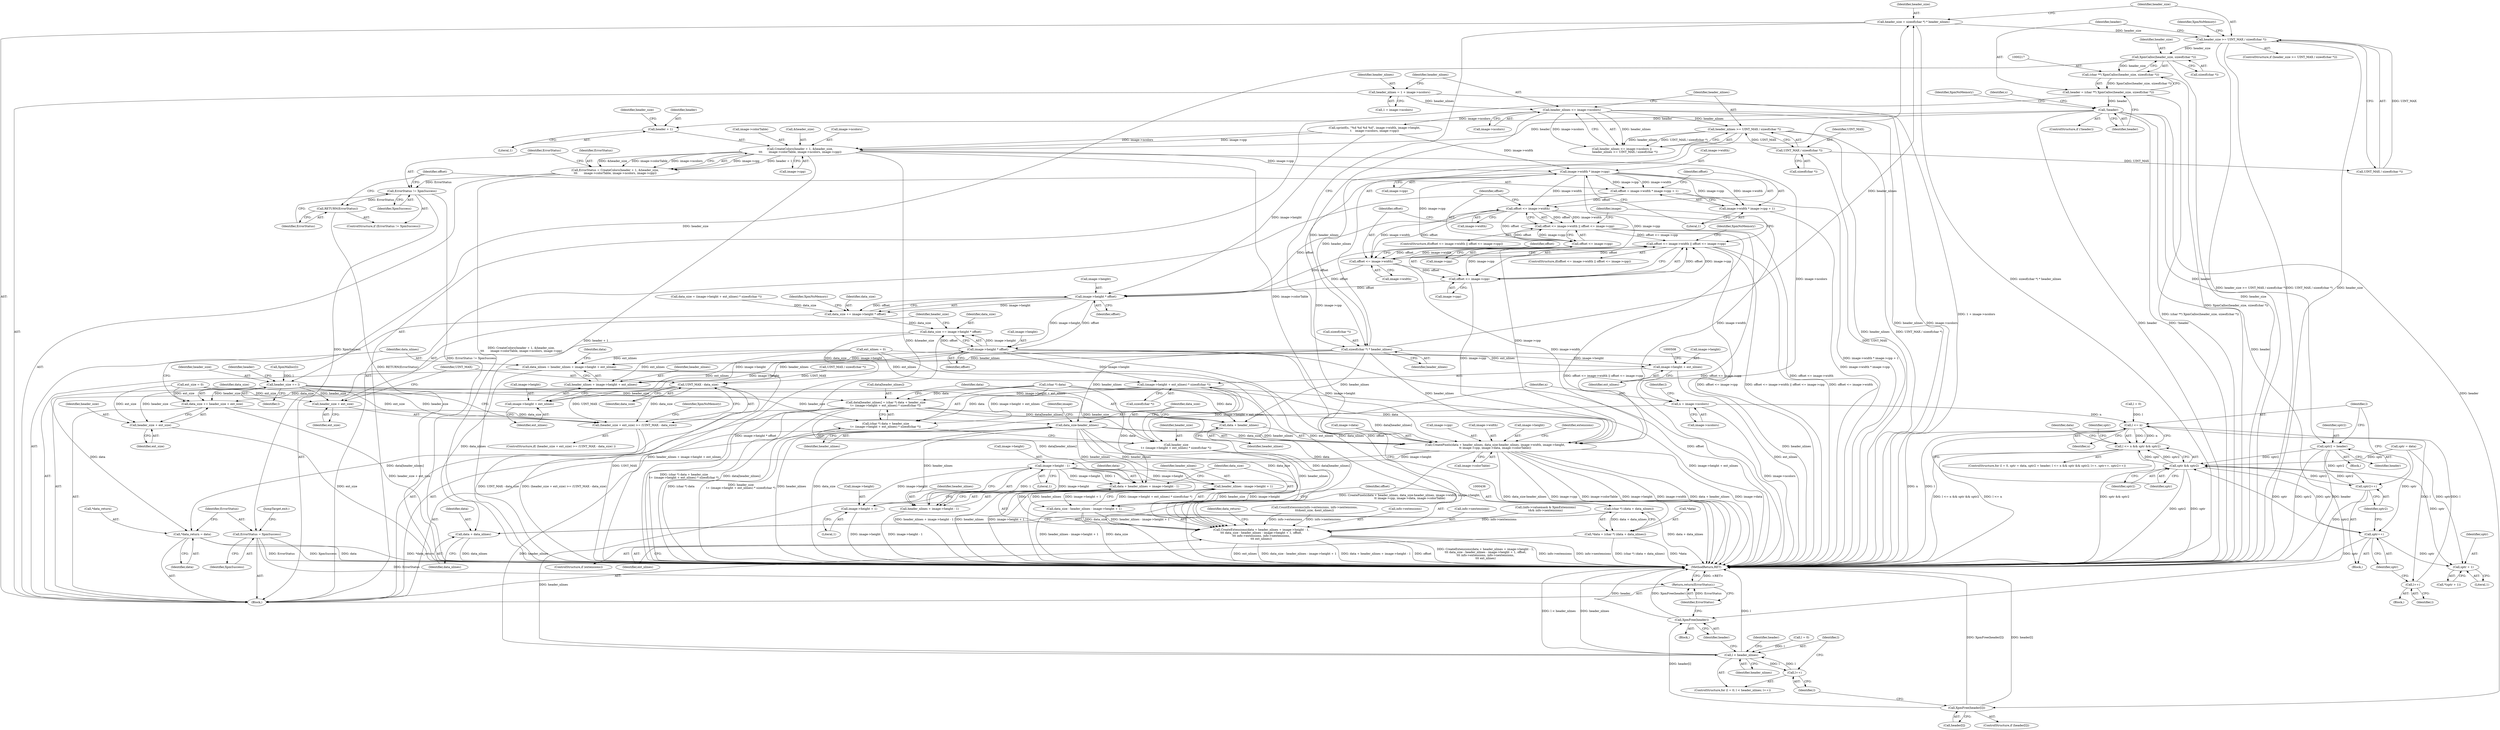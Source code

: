 digraph "0_libXpm_d1167418f0fd02a27f617ec5afd6db053afbe185@API" {
"1000199" [label="(Call,header_size = sizeof(char *) * header_nlines)"];
"1000201" [label="(Call,sizeof(char *) * header_nlines)"];
"1000186" [label="(Call,header_nlines <= image->ncolors)"];
"1000177" [label="(Call,header_nlines = 1 + image->ncolors)"];
"1000191" [label="(Call,header_nlines >= UINT_MAX / sizeof(char *))"];
"1000193" [label="(Call,UINT_MAX / sizeof(char *))"];
"1000206" [label="(Call,header_size >= UINT_MAX / sizeof(char *))"];
"1000218" [label="(Call,XpmCalloc(header_size, sizeof(char *)))"];
"1000216" [label="(Call,(char **) XpmCalloc(header_size, sizeof(char *)))"];
"1000214" [label="(Call,header = (char **) XpmCalloc(header_size, sizeof(char *)))"];
"1000223" [label="(Call,!header)"];
"1000309" [label="(Call,CreateColors(header + 1, &header_size,\n\t\t\t       image->colorTable, image->ncolors, image->cpp))"];
"1000307" [label="(Call,ErrorStatus = CreateColors(header + 1, &header_size,\n\t\t\t       image->colorTable, image->ncolors, image->cpp))"];
"1000325" [label="(Call,ErrorStatus != XpmSuccess)"];
"1000328" [label="(Call,RETURN(ErrorStatus))"];
"1000564" [label="(Call,ErrorStatus = XpmSuccess)"];
"1000590" [label="(Return,return(ErrorStatus);)"];
"1000333" [label="(Call,image->width * image->cpp)"];
"1000330" [label="(Call,offset = image->width * image->cpp + 1)"];
"1000343" [label="(Call,offset <= image->width)"];
"1000342" [label="(Call,offset <= image->width || offset <= image->cpp)"];
"1000354" [label="(Call,offset <= image->width || offset <= image->cpp)"];
"1000348" [label="(Call,offset <= image->cpp)"];
"1000355" [label="(Call,offset <= image->width)"];
"1000360" [label="(Call,offset <= image->cpp)"];
"1000394" [label="(Call,image->height * offset)"];
"1000392" [label="(Call,data_size += image->height * offset)"];
"1000401" [label="(Call,data_size += image->height * offset)"];
"1000413" [label="(Call,UINT_MAX - data_size)"];
"1000409" [label="(Call,(header_size + ext_size) >= (UINT_MAX - data_size))"];
"1000418" [label="(Call,data_size += header_size + ext_size)"];
"1000513" [label="(Call,data_size-header_nlines)"];
"1000509" [label="(Call,CreatePixels(data + header_nlines, data_size-header_nlines, image->width, image->height,\n\t\t image->cpp, image->data, image->colorTable))"];
"1000538" [label="(Call,image->height - 1)"];
"1000533" [label="(Call,CreateExtensions(data + header_nlines + image->height - 1,\n\t\t\t data_size - header_nlines - image->height + 1, offset,\n\t\t\t info->extensions, info->nextensions,\n\t\t\t ext_nlines))"];
"1000534" [label="(Call,data + header_nlines + image->height - 1)"];
"1000536" [label="(Call,header_nlines + image->height - 1)"];
"1000545" [label="(Call,header_nlines - image->height + 1)"];
"1000543" [label="(Call,data_size - header_nlines - image->height + 1)"];
"1000575" [label="(Call,l < header_nlines)"];
"1000578" [label="(Call,l++)"];
"1000547" [label="(Call,image->height + 1)"];
"1000403" [label="(Call,image->height * offset)"];
"1000423" [label="(Call,data_nlines = header_nlines + image->height + ext_nlines)"];
"1000435" [label="(Call,(char *) (data + data_nlines))"];
"1000432" [label="(Call,*data = (char *) (data + data_nlines))"];
"1000437" [label="(Call,data + data_nlines)"];
"1000425" [label="(Call,header_nlines + image->height + ext_nlines)"];
"1000427" [label="(Call,image->height + ext_nlines)"];
"1000501" [label="(Call,(image->height + ext_nlines) * sizeof(char *))"];
"1000491" [label="(Call,data[header_nlines] = (char *) data + header_size\n\t+ (image->height + ext_nlines) * sizeof(char *))"];
"1000510" [label="(Call,data + header_nlines)"];
"1000560" [label="(Call,*data_return = data)"];
"1000495" [label="(Call,(char *) data + header_size\n\t+ (image->height + ext_nlines) * sizeof(char *))"];
"1000499" [label="(Call,header_size\n\t+ (image->height + ext_nlines) * sizeof(char *))"];
"1000502" [label="(Call,image->height + ext_nlines)"];
"1000332" [label="(Call,image->width * image->cpp + 1)"];
"1000440" [label="(Call,n = image->ncolors)"];
"1000458" [label="(Call,l <= n)"];
"1000457" [label="(Call,l <= n && sptr && sptr2)"];
"1000465" [label="(Call,l++)"];
"1000310" [label="(Call,header + 1)"];
"1000454" [label="(Call,sptr2 = header)"];
"1000461" [label="(Call,sptr && sptr2)"];
"1000468" [label="(Call,sptr++)"];
"1000480" [label="(Call,sptr + 1)"];
"1000470" [label="(Call,sptr2++)"];
"1000584" [label="(Call,XpmFree(header[l]))"];
"1000588" [label="(Call,XpmFree(header))"];
"1000300" [label="(Call,header_size += l)"];
"1000410" [label="(Call,header_size + ext_size)"];
"1000420" [label="(Call,header_size + ext_size)"];
"1000177" [label="(Call,header_nlines = 1 + image->ncolors)"];
"1000585" [label="(Call,header[l])"];
"1000355" [label="(Call,offset <= image->width)"];
"1000482" [label="(Literal,1)"];
"1000435" [label="(Call,(char *) (data + data_nlines))"];
"1000321" [label="(Call,image->cpp)"];
"1000200" [label="(Identifier,header_size)"];
"1000222" [label="(ControlStructure,if (!header))"];
"1000332" [label="(Call,image->width * image->cpp + 1)"];
"1000500" [label="(Identifier,header_size)"];
"1000314" [label="(Identifier,header_size)"];
"1000432" [label="(Call,*data = (char *) (data + data_nlines))"];
"1000481" [label="(Identifier,sptr)"];
"1000207" [label="(Identifier,header_size)"];
"1000495" [label="(Call,(char *) data + header_size\n\t+ (image->height + ext_nlines) * sizeof(char *))"];
"1000442" [label="(Call,image->ncolors)"];
"1000547" [label="(Call,image->height + 1)"];
"1000348" [label="(Call,offset <= image->cpp)"];
"1000344" [label="(Identifier,offset)"];
"1000544" [label="(Identifier,data_size)"];
"1000404" [label="(Call,image->height)"];
"1000491" [label="(Call,data[header_nlines] = (char *) data + header_size\n\t+ (image->height + ext_nlines) * sizeof(char *))"];
"1000543" [label="(Call,data_size - header_nlines - image->height + 1)"];
"1000433" [label="(Call,*data)"];
"1000545" [label="(Call,header_nlines - image->height + 1)"];
"1000331" [label="(Identifier,offset)"];
"1000507" [label="(Call,sizeof(char *))"];
"1000499" [label="(Call,header_size\n\t+ (image->height + ext_nlines) * sizeof(char *))"];
"1000463" [label="(Identifier,sptr2)"];
"1000178" [label="(Identifier,header_nlines)"];
"1000413" [label="(Call,UINT_MAX - data_size)"];
"1000199" [label="(Call,header_size = sizeof(char *) * header_nlines)"];
"1000522" [label="(Call,image->cpp)"];
"1000580" [label="(ControlStructure,if (header[l]))"];
"1000137" [label="(Call,ext_size = 0)"];
"1000567" [label="(JumpTarget,exit:)"];
"1000516" [label="(Call,image->width)"];
"1000188" [label="(Call,image->ncolors)"];
"1000455" [label="(Identifier,sptr2)"];
"1000410" [label="(Call,header_size + ext_size)"];
"1000305" [label="(Identifier,header)"];
"1000228" [label="(Identifier,s)"];
"1000309" [label="(Call,CreateColors(header + 1, &header_size,\n\t\t\t       image->colorTable, image->ncolors, image->cpp))"];
"1000337" [label="(Call,image->cpp)"];
"1000422" [label="(Identifier,ext_size)"];
"1000356" [label="(Identifier,offset)"];
"1000333" [label="(Call,image->width * image->cpp)"];
"1000371" [label="(Identifier,image)"];
"1000424" [label="(Identifier,data_nlines)"];
"1000561" [label="(Call,*data_return)"];
"1000311" [label="(Identifier,header)"];
"1000343" [label="(Call,offset <= image->width)"];
"1000292" [label="(Call,XpmMalloc(l))"];
"1000219" [label="(Identifier,header_size)"];
"1000328" [label="(Call,RETURN(ErrorStatus))"];
"1000445" [label="(ControlStructure,for (l = 0, sptr = data, sptr2 = header; l <= n && sptr && sptr2; l++, sptr++, sptr2++))"];
"1000394" [label="(Call,image->height * offset)"];
"1000465" [label="(Call,l++)"];
"1000230" [label="(Call,sprintf(s, \"%d %d %d %d\", image->width, image->height,\n\t    image->ncolors, image->cpp))"];
"1000589" [label="(Identifier,header)"];
"1000450" [label="(Block,)"];
"1000310" [label="(Call,header + 1)"];
"1000195" [label="(Call,sizeof(char *))"];
"1000403" [label="(Call,image->height * offset)"];
"1000536" [label="(Call,header_nlines + image->height - 1)"];
"1000179" [label="(Call,1 + image->ncolors)"];
"1000329" [label="(Identifier,ErrorStatus)"];
"1000393" [label="(Identifier,data_size)"];
"1000501" [label="(Call,(image->height + ext_nlines) * sizeof(char *))"];
"1000560" [label="(Call,*data_return = data)"];
"1000325" [label="(Call,ErrorStatus != XpmSuccess)"];
"1000398" [label="(Identifier,offset)"];
"1000205" [label="(ControlStructure,if (header_size >= UINT_MAX / sizeof(char *)))"];
"1000451" [label="(Call,sptr = data)"];
"1000407" [label="(Identifier,offset)"];
"1000419" [label="(Identifier,data_size)"];
"1000313" [label="(Call,&header_size)"];
"1000519" [label="(Call,image->height)"];
"1000434" [label="(Identifier,data)"];
"1000509" [label="(Call,CreatePixels(data + header_nlines, data_size-header_nlines, image->width, image->height,\n\t\t image->cpp, image->data, image->colorTable))"];
"1000466" [label="(Identifier,l)"];
"1000479" [label="(Call,*(sptr + 1))"];
"1000470" [label="(Call,sptr2++)"];
"1000226" [label="(Identifier,XpmNoMemory)"];
"1000551" [label="(Literal,1)"];
"1000440" [label="(Call,n = image->ncolors)"];
"1000459" [label="(Identifier,l)"];
"1000462" [label="(Identifier,sptr)"];
"1000334" [label="(Call,image->width)"];
"1000469" [label="(Identifier,sptr)"];
"1000202" [label="(Call,sizeof(char *))"];
"1000533" [label="(Call,CreateExtensions(data + header_nlines + image->height - 1,\n\t\t\t data_size - header_nlines - image->height + 1, offset,\n\t\t\t info->extensions, info->nextensions,\n\t\t\t ext_nlines))"];
"1000538" [label="(Call,image->height - 1)"];
"1000302" [label="(Identifier,l)"];
"1000438" [label="(Identifier,data)"];
"1000308" [label="(Identifier,ErrorStatus)"];
"1000216" [label="(Call,(char **) XpmCalloc(header_size, sizeof(char *)))"];
"1000590" [label="(Return,return(ErrorStatus);)"];
"1000475" [label="(Identifier,sptr)"];
"1000576" [label="(Identifier,l)"];
"1000141" [label="(Call,ext_nlines = 0)"];
"1000117" [label="(Block,)"];
"1000535" [label="(Identifier,data)"];
"1000582" [label="(Identifier,header)"];
"1000460" [label="(Identifier,n)"];
"1000532" [label="(Identifier,extensions)"];
"1000191" [label="(Call,header_nlines >= UINT_MAX / sizeof(char *))"];
"1000392" [label="(Call,data_size += image->height * offset)"];
"1000301" [label="(Identifier,header_size)"];
"1000441" [label="(Identifier,n)"];
"1000345" [label="(Call,image->width)"];
"1000380" [label="(Call,data_size = (image->height + ext_nlines) * sizeof(char *))"];
"1000395" [label="(Call,image->height)"];
"1000575" [label="(Call,l < header_nlines)"];
"1000307" [label="(Call,ErrorStatus = CreateColors(header + 1, &header_size,\n\t\t\t       image->colorTable, image->ncolors, image->cpp))"];
"1000318" [label="(Call,image->ncolors)"];
"1000414" [label="(Identifier,UINT_MAX)"];
"1000324" [label="(ControlStructure,if (ErrorStatus != XpmSuccess))"];
"1000563" [label="(Identifier,data)"];
"1000192" [label="(Identifier,header_nlines)"];
"1000493" [label="(Identifier,data)"];
"1000457" [label="(Call,l <= n && sptr && sptr2)"];
"1000542" [label="(Literal,1)"];
"1000588" [label="(Call,XpmFree(header))"];
"1000565" [label="(Identifier,ErrorStatus)"];
"1000458" [label="(Call,l <= n)"];
"1000213" [label="(Identifier,XpmNoMemory)"];
"1000456" [label="(Identifier,header)"];
"1000480" [label="(Call,sptr + 1)"];
"1000546" [label="(Identifier,header_nlines)"];
"1000426" [label="(Identifier,header_nlines)"];
"1000208" [label="(Call,UINT_MAX / sizeof(char *))"];
"1000418" [label="(Call,data_size += header_size + ext_size)"];
"1000186" [label="(Call,header_nlines <= image->ncolors)"];
"1000315" [label="(Call,image->colorTable)"];
"1000193" [label="(Call,UINT_MAX / sizeof(char *))"];
"1000362" [label="(Call,image->cpp)"];
"1000330" [label="(Call,offset = image->width * image->cpp + 1)"];
"1000400" [label="(Identifier,XpmNoMemory)"];
"1000566" [label="(Identifier,XpmSuccess)"];
"1000366" [label="(Identifier,XpmNoMemory)"];
"1000215" [label="(Identifier,header)"];
"1000512" [label="(Identifier,header_nlines)"];
"1000411" [label="(Identifier,header_size)"];
"1000326" [label="(Identifier,ErrorStatus)"];
"1000454" [label="(Call,sptr2 = header)"];
"1000537" [label="(Identifier,header_nlines)"];
"1000492" [label="(Call,data[header_nlines])"];
"1000511" [label="(Identifier,data)"];
"1000412" [label="(Identifier,ext_size)"];
"1000548" [label="(Call,image->height)"];
"1000185" [label="(Call,header_nlines <= image->ncolors ||\n       header_nlines >= UINT_MAX / sizeof(char *))"];
"1000539" [label="(Call,image->height)"];
"1000423" [label="(Call,data_nlines = header_nlines + image->height + ext_nlines)"];
"1000360" [label="(Call,offset <= image->cpp)"];
"1000417" [label="(Identifier,XpmNoMemory)"];
"1000420" [label="(Call,header_size + ext_size)"];
"1000556" [label="(Call,info->nextensions)"];
"1000341" [label="(ControlStructure,if(offset <= image->width || offset <= image->cpp))"];
"1000204" [label="(Identifier,header_nlines)"];
"1000220" [label="(Call,sizeof(char *))"];
"1000350" [label="(Call,image->cpp)"];
"1000201" [label="(Call,sizeof(char *) * header_nlines)"];
"1000155" [label="(Call,(info->valuemask & XpmExtensions)\n\t&& info->nextensions)"];
"1000431" [label="(Identifier,ext_nlines)"];
"1000572" [label="(Call,l = 0)"];
"1000349" [label="(Identifier,offset)"];
"1000300" [label="(Call,header_size += l)"];
"1000531" [label="(ControlStructure,if (extensions))"];
"1000428" [label="(Call,image->height)"];
"1000401" [label="(Call,data_size += image->height * offset)"];
"1000591" [label="(Identifier,ErrorStatus)"];
"1000357" [label="(Call,image->width)"];
"1000592" [label="(MethodReturn,RET)"];
"1000223" [label="(Call,!header)"];
"1000525" [label="(Call,image->data)"];
"1000559" [label="(Identifier,ext_nlines)"];
"1000513" [label="(Call,data_size-header_nlines)"];
"1000415" [label="(Identifier,data_size)"];
"1000194" [label="(Identifier,UINT_MAX)"];
"1000562" [label="(Identifier,data_return)"];
"1000218" [label="(Call,XpmCalloc(header_size, sizeof(char *)))"];
"1000214" [label="(Call,header = (char **) XpmCalloc(header_size, sizeof(char *)))"];
"1000166" [label="(Call,CountExtensions(info->extensions, info->nextensions,\n\t\t\t&ext_size, &ext_nlines))"];
"1000437" [label="(Call,data + data_nlines)"];
"1000448" [label="(Identifier,l)"];
"1000570" [label="(Block,)"];
"1000327" [label="(Identifier,XpmSuccess)"];
"1000206" [label="(Call,header_size >= UINT_MAX / sizeof(char *))"];
"1000553" [label="(Call,info->extensions)"];
"1000187" [label="(Identifier,header_nlines)"];
"1000571" [label="(ControlStructure,for (l = 0; l < header_nlines; l++))"];
"1000496" [label="(Call,(char *) data)"];
"1000464" [label="(Block,)"];
"1000471" [label="(Identifier,sptr2)"];
"1000514" [label="(Identifier,data_size)"];
"1000502" [label="(Call,image->height + ext_nlines)"];
"1000361" [label="(Identifier,offset)"];
"1000564" [label="(Call,ErrorStatus = XpmSuccess)"];
"1000408" [label="(ControlStructure,if( (header_size + ext_size) >= (UINT_MAX - data_size) ))"];
"1000517" [label="(Identifier,image)"];
"1000224" [label="(Identifier,header)"];
"1000354" [label="(Call,offset <= image->width || offset <= image->cpp)"];
"1000579" [label="(Identifier,l)"];
"1000427" [label="(Call,image->height + ext_nlines)"];
"1000425" [label="(Call,header_nlines + image->height + ext_nlines)"];
"1000447" [label="(Call,l = 0)"];
"1000342" [label="(Call,offset <= image->width || offset <= image->cpp)"];
"1000461" [label="(Call,sptr && sptr2)"];
"1000468" [label="(Call,sptr++)"];
"1000584" [label="(Call,XpmFree(header[l]))"];
"1000374" [label="(Call,UINT_MAX / sizeof(char *))"];
"1000503" [label="(Call,image->height)"];
"1000506" [label="(Identifier,ext_nlines)"];
"1000510" [label="(Call,data + header_nlines)"];
"1000312" [label="(Literal,1)"];
"1000467" [label="(Block,)"];
"1000340" [label="(Literal,1)"];
"1000402" [label="(Identifier,data_size)"];
"1000552" [label="(Identifier,offset)"];
"1000439" [label="(Identifier,data_nlines)"];
"1000353" [label="(ControlStructure,if(offset <= image->width || offset <= image->cpp))"];
"1000515" [label="(Identifier,header_nlines)"];
"1000578" [label="(Call,l++)"];
"1000409" [label="(Call,(header_size + ext_size) >= (UINT_MAX - data_size))"];
"1000528" [label="(Call,image->colorTable)"];
"1000421" [label="(Identifier,header_size)"];
"1000534" [label="(Call,data + header_nlines + image->height - 1)"];
"1000577" [label="(Identifier,header_nlines)"];
"1000199" -> "1000117"  [label="AST: "];
"1000199" -> "1000201"  [label="CFG: "];
"1000200" -> "1000199"  [label="AST: "];
"1000201" -> "1000199"  [label="AST: "];
"1000207" -> "1000199"  [label="CFG: "];
"1000199" -> "1000592"  [label="DDG: sizeof(char *) * header_nlines"];
"1000201" -> "1000199"  [label="DDG: header_nlines"];
"1000199" -> "1000206"  [label="DDG: header_size"];
"1000201" -> "1000204"  [label="CFG: "];
"1000202" -> "1000201"  [label="AST: "];
"1000204" -> "1000201"  [label="AST: "];
"1000201" -> "1000592"  [label="DDG: header_nlines"];
"1000186" -> "1000201"  [label="DDG: header_nlines"];
"1000191" -> "1000201"  [label="DDG: header_nlines"];
"1000201" -> "1000423"  [label="DDG: header_nlines"];
"1000201" -> "1000425"  [label="DDG: header_nlines"];
"1000201" -> "1000509"  [label="DDG: header_nlines"];
"1000201" -> "1000510"  [label="DDG: header_nlines"];
"1000201" -> "1000513"  [label="DDG: header_nlines"];
"1000186" -> "1000185"  [label="AST: "];
"1000186" -> "1000188"  [label="CFG: "];
"1000187" -> "1000186"  [label="AST: "];
"1000188" -> "1000186"  [label="AST: "];
"1000192" -> "1000186"  [label="CFG: "];
"1000185" -> "1000186"  [label="CFG: "];
"1000186" -> "1000592"  [label="DDG: image->ncolors"];
"1000186" -> "1000592"  [label="DDG: header_nlines"];
"1000186" -> "1000185"  [label="DDG: header_nlines"];
"1000186" -> "1000185"  [label="DDG: image->ncolors"];
"1000177" -> "1000186"  [label="DDG: header_nlines"];
"1000186" -> "1000191"  [label="DDG: header_nlines"];
"1000186" -> "1000230"  [label="DDG: image->ncolors"];
"1000177" -> "1000117"  [label="AST: "];
"1000177" -> "1000179"  [label="CFG: "];
"1000178" -> "1000177"  [label="AST: "];
"1000179" -> "1000177"  [label="AST: "];
"1000187" -> "1000177"  [label="CFG: "];
"1000177" -> "1000592"  [label="DDG: 1 + image->ncolors"];
"1000191" -> "1000185"  [label="AST: "];
"1000191" -> "1000193"  [label="CFG: "];
"1000192" -> "1000191"  [label="AST: "];
"1000193" -> "1000191"  [label="AST: "];
"1000185" -> "1000191"  [label="CFG: "];
"1000191" -> "1000592"  [label="DDG: UINT_MAX / sizeof(char *)"];
"1000191" -> "1000592"  [label="DDG: header_nlines"];
"1000191" -> "1000185"  [label="DDG: header_nlines"];
"1000191" -> "1000185"  [label="DDG: UINT_MAX / sizeof(char *)"];
"1000193" -> "1000191"  [label="DDG: UINT_MAX"];
"1000193" -> "1000195"  [label="CFG: "];
"1000194" -> "1000193"  [label="AST: "];
"1000195" -> "1000193"  [label="AST: "];
"1000193" -> "1000592"  [label="DDG: UINT_MAX"];
"1000193" -> "1000208"  [label="DDG: UINT_MAX"];
"1000206" -> "1000205"  [label="AST: "];
"1000206" -> "1000208"  [label="CFG: "];
"1000207" -> "1000206"  [label="AST: "];
"1000208" -> "1000206"  [label="AST: "];
"1000213" -> "1000206"  [label="CFG: "];
"1000215" -> "1000206"  [label="CFG: "];
"1000206" -> "1000592"  [label="DDG: header_size >= UINT_MAX / sizeof(char *)"];
"1000206" -> "1000592"  [label="DDG: UINT_MAX / sizeof(char *)"];
"1000206" -> "1000592"  [label="DDG: header_size"];
"1000208" -> "1000206"  [label="DDG: UINT_MAX"];
"1000206" -> "1000218"  [label="DDG: header_size"];
"1000218" -> "1000216"  [label="AST: "];
"1000218" -> "1000220"  [label="CFG: "];
"1000219" -> "1000218"  [label="AST: "];
"1000220" -> "1000218"  [label="AST: "];
"1000216" -> "1000218"  [label="CFG: "];
"1000218" -> "1000592"  [label="DDG: header_size"];
"1000218" -> "1000216"  [label="DDG: header_size"];
"1000218" -> "1000300"  [label="DDG: header_size"];
"1000216" -> "1000214"  [label="AST: "];
"1000217" -> "1000216"  [label="AST: "];
"1000214" -> "1000216"  [label="CFG: "];
"1000216" -> "1000592"  [label="DDG: XpmCalloc(header_size, sizeof(char *))"];
"1000216" -> "1000214"  [label="DDG: XpmCalloc(header_size, sizeof(char *))"];
"1000214" -> "1000117"  [label="AST: "];
"1000215" -> "1000214"  [label="AST: "];
"1000224" -> "1000214"  [label="CFG: "];
"1000214" -> "1000592"  [label="DDG: (char **) XpmCalloc(header_size, sizeof(char *))"];
"1000214" -> "1000223"  [label="DDG: header"];
"1000223" -> "1000222"  [label="AST: "];
"1000223" -> "1000224"  [label="CFG: "];
"1000224" -> "1000223"  [label="AST: "];
"1000226" -> "1000223"  [label="CFG: "];
"1000228" -> "1000223"  [label="CFG: "];
"1000223" -> "1000592"  [label="DDG: !header"];
"1000223" -> "1000592"  [label="DDG: header"];
"1000223" -> "1000309"  [label="DDG: header"];
"1000223" -> "1000310"  [label="DDG: header"];
"1000223" -> "1000454"  [label="DDG: header"];
"1000223" -> "1000584"  [label="DDG: header"];
"1000223" -> "1000588"  [label="DDG: header"];
"1000309" -> "1000307"  [label="AST: "];
"1000309" -> "1000321"  [label="CFG: "];
"1000310" -> "1000309"  [label="AST: "];
"1000313" -> "1000309"  [label="AST: "];
"1000315" -> "1000309"  [label="AST: "];
"1000318" -> "1000309"  [label="AST: "];
"1000321" -> "1000309"  [label="AST: "];
"1000307" -> "1000309"  [label="CFG: "];
"1000309" -> "1000592"  [label="DDG: header + 1"];
"1000309" -> "1000592"  [label="DDG: &header_size"];
"1000309" -> "1000307"  [label="DDG: image->cpp"];
"1000309" -> "1000307"  [label="DDG: header + 1"];
"1000309" -> "1000307"  [label="DDG: &header_size"];
"1000309" -> "1000307"  [label="DDG: image->colorTable"];
"1000309" -> "1000307"  [label="DDG: image->ncolors"];
"1000230" -> "1000309"  [label="DDG: image->ncolors"];
"1000230" -> "1000309"  [label="DDG: image->cpp"];
"1000309" -> "1000333"  [label="DDG: image->cpp"];
"1000309" -> "1000440"  [label="DDG: image->ncolors"];
"1000309" -> "1000509"  [label="DDG: image->colorTable"];
"1000307" -> "1000117"  [label="AST: "];
"1000308" -> "1000307"  [label="AST: "];
"1000326" -> "1000307"  [label="CFG: "];
"1000307" -> "1000592"  [label="DDG: CreateColors(header + 1, &header_size,\n\t\t\t       image->colorTable, image->ncolors, image->cpp)"];
"1000307" -> "1000325"  [label="DDG: ErrorStatus"];
"1000325" -> "1000324"  [label="AST: "];
"1000325" -> "1000327"  [label="CFG: "];
"1000326" -> "1000325"  [label="AST: "];
"1000327" -> "1000325"  [label="AST: "];
"1000329" -> "1000325"  [label="CFG: "];
"1000331" -> "1000325"  [label="CFG: "];
"1000325" -> "1000592"  [label="DDG: ErrorStatus != XpmSuccess"];
"1000325" -> "1000328"  [label="DDG: ErrorStatus"];
"1000325" -> "1000564"  [label="DDG: XpmSuccess"];
"1000328" -> "1000324"  [label="AST: "];
"1000328" -> "1000329"  [label="CFG: "];
"1000329" -> "1000328"  [label="AST: "];
"1000331" -> "1000328"  [label="CFG: "];
"1000328" -> "1000592"  [label="DDG: RETURN(ErrorStatus)"];
"1000564" -> "1000117"  [label="AST: "];
"1000564" -> "1000566"  [label="CFG: "];
"1000565" -> "1000564"  [label="AST: "];
"1000566" -> "1000564"  [label="AST: "];
"1000567" -> "1000564"  [label="CFG: "];
"1000564" -> "1000592"  [label="DDG: XpmSuccess"];
"1000564" -> "1000592"  [label="DDG: ErrorStatus"];
"1000564" -> "1000590"  [label="DDG: ErrorStatus"];
"1000590" -> "1000117"  [label="AST: "];
"1000590" -> "1000591"  [label="CFG: "];
"1000591" -> "1000590"  [label="AST: "];
"1000592" -> "1000590"  [label="CFG: "];
"1000590" -> "1000592"  [label="DDG: <RET>"];
"1000591" -> "1000590"  [label="DDG: ErrorStatus"];
"1000333" -> "1000332"  [label="AST: "];
"1000333" -> "1000337"  [label="CFG: "];
"1000334" -> "1000333"  [label="AST: "];
"1000337" -> "1000333"  [label="AST: "];
"1000340" -> "1000333"  [label="CFG: "];
"1000333" -> "1000330"  [label="DDG: image->width"];
"1000333" -> "1000330"  [label="DDG: image->cpp"];
"1000333" -> "1000332"  [label="DDG: image->width"];
"1000333" -> "1000332"  [label="DDG: image->cpp"];
"1000230" -> "1000333"  [label="DDG: image->width"];
"1000333" -> "1000343"  [label="DDG: image->width"];
"1000333" -> "1000348"  [label="DDG: image->cpp"];
"1000333" -> "1000360"  [label="DDG: image->cpp"];
"1000333" -> "1000509"  [label="DDG: image->cpp"];
"1000330" -> "1000117"  [label="AST: "];
"1000330" -> "1000332"  [label="CFG: "];
"1000331" -> "1000330"  [label="AST: "];
"1000332" -> "1000330"  [label="AST: "];
"1000344" -> "1000330"  [label="CFG: "];
"1000330" -> "1000592"  [label="DDG: image->width * image->cpp + 1"];
"1000330" -> "1000343"  [label="DDG: offset"];
"1000343" -> "1000342"  [label="AST: "];
"1000343" -> "1000345"  [label="CFG: "];
"1000344" -> "1000343"  [label="AST: "];
"1000345" -> "1000343"  [label="AST: "];
"1000349" -> "1000343"  [label="CFG: "];
"1000342" -> "1000343"  [label="CFG: "];
"1000343" -> "1000342"  [label="DDG: offset"];
"1000343" -> "1000342"  [label="DDG: image->width"];
"1000343" -> "1000348"  [label="DDG: offset"];
"1000343" -> "1000355"  [label="DDG: offset"];
"1000343" -> "1000355"  [label="DDG: image->width"];
"1000343" -> "1000394"  [label="DDG: offset"];
"1000343" -> "1000509"  [label="DDG: image->width"];
"1000342" -> "1000341"  [label="AST: "];
"1000342" -> "1000348"  [label="CFG: "];
"1000348" -> "1000342"  [label="AST: "];
"1000356" -> "1000342"  [label="CFG: "];
"1000371" -> "1000342"  [label="CFG: "];
"1000342" -> "1000592"  [label="DDG: offset <= image->width"];
"1000342" -> "1000592"  [label="DDG: offset <= image->cpp"];
"1000342" -> "1000592"  [label="DDG: offset <= image->width || offset <= image->cpp"];
"1000348" -> "1000342"  [label="DDG: offset"];
"1000348" -> "1000342"  [label="DDG: image->cpp"];
"1000342" -> "1000354"  [label="DDG: offset <= image->cpp"];
"1000354" -> "1000353"  [label="AST: "];
"1000354" -> "1000355"  [label="CFG: "];
"1000354" -> "1000360"  [label="CFG: "];
"1000355" -> "1000354"  [label="AST: "];
"1000360" -> "1000354"  [label="AST: "];
"1000366" -> "1000354"  [label="CFG: "];
"1000371" -> "1000354"  [label="CFG: "];
"1000354" -> "1000592"  [label="DDG: offset <= image->cpp"];
"1000354" -> "1000592"  [label="DDG: offset <= image->width || offset <= image->cpp"];
"1000354" -> "1000592"  [label="DDG: offset <= image->width"];
"1000355" -> "1000354"  [label="DDG: offset"];
"1000355" -> "1000354"  [label="DDG: image->width"];
"1000360" -> "1000354"  [label="DDG: offset"];
"1000360" -> "1000354"  [label="DDG: image->cpp"];
"1000348" -> "1000350"  [label="CFG: "];
"1000349" -> "1000348"  [label="AST: "];
"1000350" -> "1000348"  [label="AST: "];
"1000348" -> "1000355"  [label="DDG: offset"];
"1000348" -> "1000360"  [label="DDG: image->cpp"];
"1000348" -> "1000394"  [label="DDG: offset"];
"1000348" -> "1000509"  [label="DDG: image->cpp"];
"1000355" -> "1000357"  [label="CFG: "];
"1000356" -> "1000355"  [label="AST: "];
"1000357" -> "1000355"  [label="AST: "];
"1000361" -> "1000355"  [label="CFG: "];
"1000355" -> "1000360"  [label="DDG: offset"];
"1000355" -> "1000394"  [label="DDG: offset"];
"1000355" -> "1000509"  [label="DDG: image->width"];
"1000360" -> "1000362"  [label="CFG: "];
"1000361" -> "1000360"  [label="AST: "];
"1000362" -> "1000360"  [label="AST: "];
"1000360" -> "1000394"  [label="DDG: offset"];
"1000360" -> "1000509"  [label="DDG: image->cpp"];
"1000394" -> "1000392"  [label="AST: "];
"1000394" -> "1000398"  [label="CFG: "];
"1000395" -> "1000394"  [label="AST: "];
"1000398" -> "1000394"  [label="AST: "];
"1000392" -> "1000394"  [label="CFG: "];
"1000394" -> "1000392"  [label="DDG: image->height"];
"1000394" -> "1000392"  [label="DDG: offset"];
"1000230" -> "1000394"  [label="DDG: image->height"];
"1000394" -> "1000403"  [label="DDG: image->height"];
"1000394" -> "1000403"  [label="DDG: offset"];
"1000392" -> "1000117"  [label="AST: "];
"1000393" -> "1000392"  [label="AST: "];
"1000400" -> "1000392"  [label="CFG: "];
"1000380" -> "1000392"  [label="DDG: data_size"];
"1000392" -> "1000401"  [label="DDG: data_size"];
"1000401" -> "1000117"  [label="AST: "];
"1000401" -> "1000403"  [label="CFG: "];
"1000402" -> "1000401"  [label="AST: "];
"1000403" -> "1000401"  [label="AST: "];
"1000411" -> "1000401"  [label="CFG: "];
"1000401" -> "1000592"  [label="DDG: image->height * offset"];
"1000403" -> "1000401"  [label="DDG: image->height"];
"1000403" -> "1000401"  [label="DDG: offset"];
"1000401" -> "1000413"  [label="DDG: data_size"];
"1000413" -> "1000409"  [label="AST: "];
"1000413" -> "1000415"  [label="CFG: "];
"1000414" -> "1000413"  [label="AST: "];
"1000415" -> "1000413"  [label="AST: "];
"1000409" -> "1000413"  [label="CFG: "];
"1000413" -> "1000592"  [label="DDG: UINT_MAX"];
"1000413" -> "1000409"  [label="DDG: UINT_MAX"];
"1000413" -> "1000409"  [label="DDG: data_size"];
"1000374" -> "1000413"  [label="DDG: UINT_MAX"];
"1000413" -> "1000418"  [label="DDG: data_size"];
"1000409" -> "1000408"  [label="AST: "];
"1000410" -> "1000409"  [label="AST: "];
"1000417" -> "1000409"  [label="CFG: "];
"1000419" -> "1000409"  [label="CFG: "];
"1000409" -> "1000592"  [label="DDG: (header_size + ext_size) >= (UINT_MAX - data_size)"];
"1000409" -> "1000592"  [label="DDG: UINT_MAX - data_size"];
"1000300" -> "1000409"  [label="DDG: header_size"];
"1000137" -> "1000409"  [label="DDG: ext_size"];
"1000418" -> "1000117"  [label="AST: "];
"1000418" -> "1000420"  [label="CFG: "];
"1000419" -> "1000418"  [label="AST: "];
"1000420" -> "1000418"  [label="AST: "];
"1000424" -> "1000418"  [label="CFG: "];
"1000418" -> "1000592"  [label="DDG: header_size + ext_size"];
"1000300" -> "1000418"  [label="DDG: header_size"];
"1000137" -> "1000418"  [label="DDG: ext_size"];
"1000418" -> "1000513"  [label="DDG: data_size"];
"1000513" -> "1000509"  [label="AST: "];
"1000513" -> "1000515"  [label="CFG: "];
"1000514" -> "1000513"  [label="AST: "];
"1000515" -> "1000513"  [label="AST: "];
"1000517" -> "1000513"  [label="CFG: "];
"1000513" -> "1000592"  [label="DDG: data_size"];
"1000513" -> "1000592"  [label="DDG: header_nlines"];
"1000513" -> "1000509"  [label="DDG: data_size"];
"1000513" -> "1000509"  [label="DDG: header_nlines"];
"1000513" -> "1000533"  [label="DDG: header_nlines"];
"1000513" -> "1000534"  [label="DDG: header_nlines"];
"1000513" -> "1000536"  [label="DDG: header_nlines"];
"1000513" -> "1000543"  [label="DDG: data_size"];
"1000513" -> "1000545"  [label="DDG: header_nlines"];
"1000513" -> "1000575"  [label="DDG: header_nlines"];
"1000509" -> "1000117"  [label="AST: "];
"1000509" -> "1000528"  [label="CFG: "];
"1000510" -> "1000509"  [label="AST: "];
"1000516" -> "1000509"  [label="AST: "];
"1000519" -> "1000509"  [label="AST: "];
"1000522" -> "1000509"  [label="AST: "];
"1000525" -> "1000509"  [label="AST: "];
"1000528" -> "1000509"  [label="AST: "];
"1000532" -> "1000509"  [label="CFG: "];
"1000509" -> "1000592"  [label="DDG: image->data"];
"1000509" -> "1000592"  [label="DDG: CreatePixels(data + header_nlines, data_size-header_nlines, image->width, image->height,\n\t\t image->cpp, image->data, image->colorTable)"];
"1000509" -> "1000592"  [label="DDG: data_size-header_nlines"];
"1000509" -> "1000592"  [label="DDG: image->cpp"];
"1000509" -> "1000592"  [label="DDG: image->colorTable"];
"1000509" -> "1000592"  [label="DDG: image->height"];
"1000509" -> "1000592"  [label="DDG: image->width"];
"1000509" -> "1000592"  [label="DDG: data + header_nlines"];
"1000496" -> "1000509"  [label="DDG: data"];
"1000491" -> "1000509"  [label="DDG: data[header_nlines]"];
"1000403" -> "1000509"  [label="DDG: image->height"];
"1000509" -> "1000538"  [label="DDG: image->height"];
"1000538" -> "1000536"  [label="AST: "];
"1000538" -> "1000542"  [label="CFG: "];
"1000539" -> "1000538"  [label="AST: "];
"1000542" -> "1000538"  [label="AST: "];
"1000536" -> "1000538"  [label="CFG: "];
"1000538" -> "1000533"  [label="DDG: image->height"];
"1000538" -> "1000533"  [label="DDG: 1"];
"1000538" -> "1000534"  [label="DDG: image->height"];
"1000538" -> "1000534"  [label="DDG: 1"];
"1000538" -> "1000536"  [label="DDG: image->height"];
"1000538" -> "1000536"  [label="DDG: 1"];
"1000538" -> "1000545"  [label="DDG: image->height"];
"1000538" -> "1000547"  [label="DDG: image->height"];
"1000533" -> "1000531"  [label="AST: "];
"1000533" -> "1000559"  [label="CFG: "];
"1000534" -> "1000533"  [label="AST: "];
"1000543" -> "1000533"  [label="AST: "];
"1000552" -> "1000533"  [label="AST: "];
"1000553" -> "1000533"  [label="AST: "];
"1000556" -> "1000533"  [label="AST: "];
"1000559" -> "1000533"  [label="AST: "];
"1000562" -> "1000533"  [label="CFG: "];
"1000533" -> "1000592"  [label="DDG: CreateExtensions(data + header_nlines + image->height - 1,\n\t\t\t data_size - header_nlines - image->height + 1, offset,\n\t\t\t info->extensions, info->nextensions,\n\t\t\t ext_nlines)"];
"1000533" -> "1000592"  [label="DDG: info->extensions"];
"1000533" -> "1000592"  [label="DDG: info->nextensions"];
"1000533" -> "1000592"  [label="DDG: ext_nlines"];
"1000533" -> "1000592"  [label="DDG: data_size - header_nlines - image->height + 1"];
"1000533" -> "1000592"  [label="DDG: data + header_nlines + image->height - 1"];
"1000533" -> "1000592"  [label="DDG: offset"];
"1000491" -> "1000533"  [label="DDG: data[header_nlines]"];
"1000496" -> "1000533"  [label="DDG: data"];
"1000543" -> "1000533"  [label="DDG: data_size"];
"1000543" -> "1000533"  [label="DDG: header_nlines - image->height + 1"];
"1000403" -> "1000533"  [label="DDG: offset"];
"1000166" -> "1000533"  [label="DDG: info->extensions"];
"1000166" -> "1000533"  [label="DDG: info->nextensions"];
"1000155" -> "1000533"  [label="DDG: info->nextensions"];
"1000141" -> "1000533"  [label="DDG: ext_nlines"];
"1000534" -> "1000536"  [label="CFG: "];
"1000535" -> "1000534"  [label="AST: "];
"1000536" -> "1000534"  [label="AST: "];
"1000544" -> "1000534"  [label="CFG: "];
"1000534" -> "1000592"  [label="DDG: header_nlines + image->height - 1"];
"1000491" -> "1000534"  [label="DDG: data[header_nlines]"];
"1000496" -> "1000534"  [label="DDG: data"];
"1000537" -> "1000536"  [label="AST: "];
"1000536" -> "1000592"  [label="DDG: image->height - 1"];
"1000545" -> "1000543"  [label="AST: "];
"1000545" -> "1000547"  [label="CFG: "];
"1000546" -> "1000545"  [label="AST: "];
"1000547" -> "1000545"  [label="AST: "];
"1000543" -> "1000545"  [label="CFG: "];
"1000545" -> "1000592"  [label="DDG: header_nlines"];
"1000545" -> "1000592"  [label="DDG: image->height + 1"];
"1000545" -> "1000543"  [label="DDG: header_nlines"];
"1000545" -> "1000543"  [label="DDG: image->height + 1"];
"1000545" -> "1000575"  [label="DDG: header_nlines"];
"1000544" -> "1000543"  [label="AST: "];
"1000552" -> "1000543"  [label="CFG: "];
"1000543" -> "1000592"  [label="DDG: header_nlines - image->height + 1"];
"1000543" -> "1000592"  [label="DDG: data_size"];
"1000575" -> "1000571"  [label="AST: "];
"1000575" -> "1000577"  [label="CFG: "];
"1000576" -> "1000575"  [label="AST: "];
"1000577" -> "1000575"  [label="AST: "];
"1000582" -> "1000575"  [label="CFG: "];
"1000589" -> "1000575"  [label="CFG: "];
"1000575" -> "1000592"  [label="DDG: l < header_nlines"];
"1000575" -> "1000592"  [label="DDG: header_nlines"];
"1000575" -> "1000592"  [label="DDG: l"];
"1000578" -> "1000575"  [label="DDG: l"];
"1000572" -> "1000575"  [label="DDG: l"];
"1000575" -> "1000578"  [label="DDG: l"];
"1000578" -> "1000571"  [label="AST: "];
"1000578" -> "1000579"  [label="CFG: "];
"1000579" -> "1000578"  [label="AST: "];
"1000576" -> "1000578"  [label="CFG: "];
"1000547" -> "1000551"  [label="CFG: "];
"1000548" -> "1000547"  [label="AST: "];
"1000551" -> "1000547"  [label="AST: "];
"1000547" -> "1000592"  [label="DDG: image->height"];
"1000403" -> "1000407"  [label="CFG: "];
"1000404" -> "1000403"  [label="AST: "];
"1000407" -> "1000403"  [label="AST: "];
"1000403" -> "1000592"  [label="DDG: offset"];
"1000403" -> "1000423"  [label="DDG: image->height"];
"1000403" -> "1000425"  [label="DDG: image->height"];
"1000403" -> "1000427"  [label="DDG: image->height"];
"1000403" -> "1000501"  [label="DDG: image->height"];
"1000403" -> "1000502"  [label="DDG: image->height"];
"1000423" -> "1000117"  [label="AST: "];
"1000423" -> "1000425"  [label="CFG: "];
"1000424" -> "1000423"  [label="AST: "];
"1000425" -> "1000423"  [label="AST: "];
"1000434" -> "1000423"  [label="CFG: "];
"1000423" -> "1000592"  [label="DDG: header_nlines + image->height + ext_nlines"];
"1000141" -> "1000423"  [label="DDG: ext_nlines"];
"1000423" -> "1000435"  [label="DDG: data_nlines"];
"1000423" -> "1000437"  [label="DDG: data_nlines"];
"1000435" -> "1000432"  [label="AST: "];
"1000435" -> "1000437"  [label="CFG: "];
"1000436" -> "1000435"  [label="AST: "];
"1000437" -> "1000435"  [label="AST: "];
"1000432" -> "1000435"  [label="CFG: "];
"1000435" -> "1000592"  [label="DDG: data + data_nlines"];
"1000435" -> "1000432"  [label="DDG: data + data_nlines"];
"1000432" -> "1000117"  [label="AST: "];
"1000433" -> "1000432"  [label="AST: "];
"1000441" -> "1000432"  [label="CFG: "];
"1000432" -> "1000592"  [label="DDG: *data"];
"1000432" -> "1000592"  [label="DDG: (char *) (data + data_nlines)"];
"1000437" -> "1000439"  [label="CFG: "];
"1000438" -> "1000437"  [label="AST: "];
"1000439" -> "1000437"  [label="AST: "];
"1000437" -> "1000592"  [label="DDG: data_nlines"];
"1000425" -> "1000427"  [label="CFG: "];
"1000426" -> "1000425"  [label="AST: "];
"1000427" -> "1000425"  [label="AST: "];
"1000141" -> "1000425"  [label="DDG: ext_nlines"];
"1000427" -> "1000431"  [label="CFG: "];
"1000428" -> "1000427"  [label="AST: "];
"1000431" -> "1000427"  [label="AST: "];
"1000141" -> "1000427"  [label="DDG: ext_nlines"];
"1000501" -> "1000499"  [label="AST: "];
"1000501" -> "1000507"  [label="CFG: "];
"1000502" -> "1000501"  [label="AST: "];
"1000507" -> "1000501"  [label="AST: "];
"1000499" -> "1000501"  [label="CFG: "];
"1000501" -> "1000592"  [label="DDG: image->height + ext_nlines"];
"1000501" -> "1000491"  [label="DDG: image->height + ext_nlines"];
"1000501" -> "1000495"  [label="DDG: image->height + ext_nlines"];
"1000501" -> "1000499"  [label="DDG: image->height + ext_nlines"];
"1000141" -> "1000501"  [label="DDG: ext_nlines"];
"1000491" -> "1000117"  [label="AST: "];
"1000491" -> "1000495"  [label="CFG: "];
"1000492" -> "1000491"  [label="AST: "];
"1000495" -> "1000491"  [label="AST: "];
"1000511" -> "1000491"  [label="CFG: "];
"1000491" -> "1000592"  [label="DDG: (char *) data + header_size\n\t+ (image->height + ext_nlines) * sizeof(char *)"];
"1000491" -> "1000592"  [label="DDG: data[header_nlines]"];
"1000496" -> "1000491"  [label="DDG: data"];
"1000300" -> "1000491"  [label="DDG: header_size"];
"1000491" -> "1000510"  [label="DDG: data[header_nlines]"];
"1000491" -> "1000560"  [label="DDG: data[header_nlines]"];
"1000510" -> "1000512"  [label="CFG: "];
"1000511" -> "1000510"  [label="AST: "];
"1000512" -> "1000510"  [label="AST: "];
"1000514" -> "1000510"  [label="CFG: "];
"1000496" -> "1000510"  [label="DDG: data"];
"1000560" -> "1000117"  [label="AST: "];
"1000560" -> "1000563"  [label="CFG: "];
"1000561" -> "1000560"  [label="AST: "];
"1000563" -> "1000560"  [label="AST: "];
"1000565" -> "1000560"  [label="CFG: "];
"1000560" -> "1000592"  [label="DDG: data"];
"1000560" -> "1000592"  [label="DDG: *data_return"];
"1000496" -> "1000560"  [label="DDG: data"];
"1000495" -> "1000499"  [label="CFG: "];
"1000496" -> "1000495"  [label="AST: "];
"1000499" -> "1000495"  [label="AST: "];
"1000495" -> "1000592"  [label="DDG: (char *) data"];
"1000495" -> "1000592"  [label="DDG: header_size\n\t+ (image->height + ext_nlines) * sizeof(char *)"];
"1000496" -> "1000495"  [label="DDG: data"];
"1000300" -> "1000495"  [label="DDG: header_size"];
"1000500" -> "1000499"  [label="AST: "];
"1000499" -> "1000592"  [label="DDG: header_size"];
"1000499" -> "1000592"  [label="DDG: (image->height + ext_nlines) * sizeof(char *)"];
"1000300" -> "1000499"  [label="DDG: header_size"];
"1000502" -> "1000506"  [label="CFG: "];
"1000503" -> "1000502"  [label="AST: "];
"1000506" -> "1000502"  [label="AST: "];
"1000508" -> "1000502"  [label="CFG: "];
"1000502" -> "1000592"  [label="DDG: ext_nlines"];
"1000141" -> "1000502"  [label="DDG: ext_nlines"];
"1000332" -> "1000340"  [label="CFG: "];
"1000340" -> "1000332"  [label="AST: "];
"1000332" -> "1000592"  [label="DDG: image->width * image->cpp"];
"1000440" -> "1000117"  [label="AST: "];
"1000440" -> "1000442"  [label="CFG: "];
"1000441" -> "1000440"  [label="AST: "];
"1000442" -> "1000440"  [label="AST: "];
"1000448" -> "1000440"  [label="CFG: "];
"1000440" -> "1000592"  [label="DDG: image->ncolors"];
"1000440" -> "1000458"  [label="DDG: n"];
"1000458" -> "1000457"  [label="AST: "];
"1000458" -> "1000460"  [label="CFG: "];
"1000459" -> "1000458"  [label="AST: "];
"1000460" -> "1000458"  [label="AST: "];
"1000462" -> "1000458"  [label="CFG: "];
"1000457" -> "1000458"  [label="CFG: "];
"1000458" -> "1000592"  [label="DDG: n"];
"1000458" -> "1000592"  [label="DDG: l"];
"1000458" -> "1000457"  [label="DDG: l"];
"1000458" -> "1000457"  [label="DDG: n"];
"1000447" -> "1000458"  [label="DDG: l"];
"1000465" -> "1000458"  [label="DDG: l"];
"1000458" -> "1000465"  [label="DDG: l"];
"1000457" -> "1000445"  [label="AST: "];
"1000457" -> "1000461"  [label="CFG: "];
"1000461" -> "1000457"  [label="AST: "];
"1000475" -> "1000457"  [label="CFG: "];
"1000493" -> "1000457"  [label="CFG: "];
"1000457" -> "1000592"  [label="DDG: sptr && sptr2"];
"1000457" -> "1000592"  [label="DDG: l <= n && sptr && sptr2"];
"1000457" -> "1000592"  [label="DDG: l <= n"];
"1000461" -> "1000457"  [label="DDG: sptr"];
"1000461" -> "1000457"  [label="DDG: sptr2"];
"1000465" -> "1000464"  [label="AST: "];
"1000465" -> "1000466"  [label="CFG: "];
"1000466" -> "1000465"  [label="AST: "];
"1000469" -> "1000465"  [label="CFG: "];
"1000310" -> "1000312"  [label="CFG: "];
"1000311" -> "1000310"  [label="AST: "];
"1000312" -> "1000310"  [label="AST: "];
"1000314" -> "1000310"  [label="CFG: "];
"1000454" -> "1000450"  [label="AST: "];
"1000454" -> "1000456"  [label="CFG: "];
"1000455" -> "1000454"  [label="AST: "];
"1000456" -> "1000454"  [label="AST: "];
"1000459" -> "1000454"  [label="CFG: "];
"1000454" -> "1000592"  [label="DDG: sptr2"];
"1000454" -> "1000592"  [label="DDG: header"];
"1000454" -> "1000461"  [label="DDG: sptr2"];
"1000454" -> "1000470"  [label="DDG: sptr2"];
"1000461" -> "1000462"  [label="CFG: "];
"1000461" -> "1000463"  [label="CFG: "];
"1000462" -> "1000461"  [label="AST: "];
"1000463" -> "1000461"  [label="AST: "];
"1000461" -> "1000592"  [label="DDG: sptr2"];
"1000461" -> "1000592"  [label="DDG: sptr"];
"1000451" -> "1000461"  [label="DDG: sptr"];
"1000468" -> "1000461"  [label="DDG: sptr"];
"1000470" -> "1000461"  [label="DDG: sptr2"];
"1000461" -> "1000468"  [label="DDG: sptr"];
"1000461" -> "1000470"  [label="DDG: sptr2"];
"1000461" -> "1000480"  [label="DDG: sptr"];
"1000468" -> "1000467"  [label="AST: "];
"1000468" -> "1000469"  [label="CFG: "];
"1000469" -> "1000468"  [label="AST: "];
"1000471" -> "1000468"  [label="CFG: "];
"1000468" -> "1000592"  [label="DDG: sptr"];
"1000451" -> "1000468"  [label="DDG: sptr"];
"1000468" -> "1000480"  [label="DDG: sptr"];
"1000480" -> "1000479"  [label="AST: "];
"1000480" -> "1000482"  [label="CFG: "];
"1000481" -> "1000480"  [label="AST: "];
"1000482" -> "1000480"  [label="AST: "];
"1000479" -> "1000480"  [label="CFG: "];
"1000451" -> "1000480"  [label="DDG: sptr"];
"1000470" -> "1000467"  [label="AST: "];
"1000470" -> "1000471"  [label="CFG: "];
"1000471" -> "1000470"  [label="AST: "];
"1000459" -> "1000470"  [label="CFG: "];
"1000470" -> "1000592"  [label="DDG: sptr2"];
"1000584" -> "1000580"  [label="AST: "];
"1000584" -> "1000585"  [label="CFG: "];
"1000585" -> "1000584"  [label="AST: "];
"1000579" -> "1000584"  [label="CFG: "];
"1000584" -> "1000592"  [label="DDG: XpmFree(header[l])"];
"1000584" -> "1000592"  [label="DDG: header[l]"];
"1000584" -> "1000588"  [label="DDG: header[l]"];
"1000588" -> "1000570"  [label="AST: "];
"1000588" -> "1000589"  [label="CFG: "];
"1000589" -> "1000588"  [label="AST: "];
"1000591" -> "1000588"  [label="CFG: "];
"1000588" -> "1000592"  [label="DDG: header"];
"1000588" -> "1000592"  [label="DDG: XpmFree(header)"];
"1000300" -> "1000117"  [label="AST: "];
"1000300" -> "1000302"  [label="CFG: "];
"1000301" -> "1000300"  [label="AST: "];
"1000302" -> "1000300"  [label="AST: "];
"1000305" -> "1000300"  [label="CFG: "];
"1000292" -> "1000300"  [label="DDG: l"];
"1000300" -> "1000410"  [label="DDG: header_size"];
"1000300" -> "1000420"  [label="DDG: header_size"];
"1000410" -> "1000412"  [label="CFG: "];
"1000411" -> "1000410"  [label="AST: "];
"1000412" -> "1000410"  [label="AST: "];
"1000414" -> "1000410"  [label="CFG: "];
"1000137" -> "1000410"  [label="DDG: ext_size"];
"1000420" -> "1000422"  [label="CFG: "];
"1000421" -> "1000420"  [label="AST: "];
"1000422" -> "1000420"  [label="AST: "];
"1000420" -> "1000592"  [label="DDG: ext_size"];
"1000137" -> "1000420"  [label="DDG: ext_size"];
}
